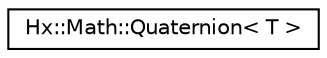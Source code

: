 digraph "Graphical Class Hierarchy"
{
  edge [fontname="Helvetica",fontsize="10",labelfontname="Helvetica",labelfontsize="10"];
  node [fontname="Helvetica",fontsize="10",shape=record];
  rankdir="LR";
  Node0 [label="Hx::Math::Quaternion\< T \>",height=0.2,width=0.4,color="black", fillcolor="white", style="filled",URL="$structHx_1_1Math_1_1Quaternion.html"];
}
